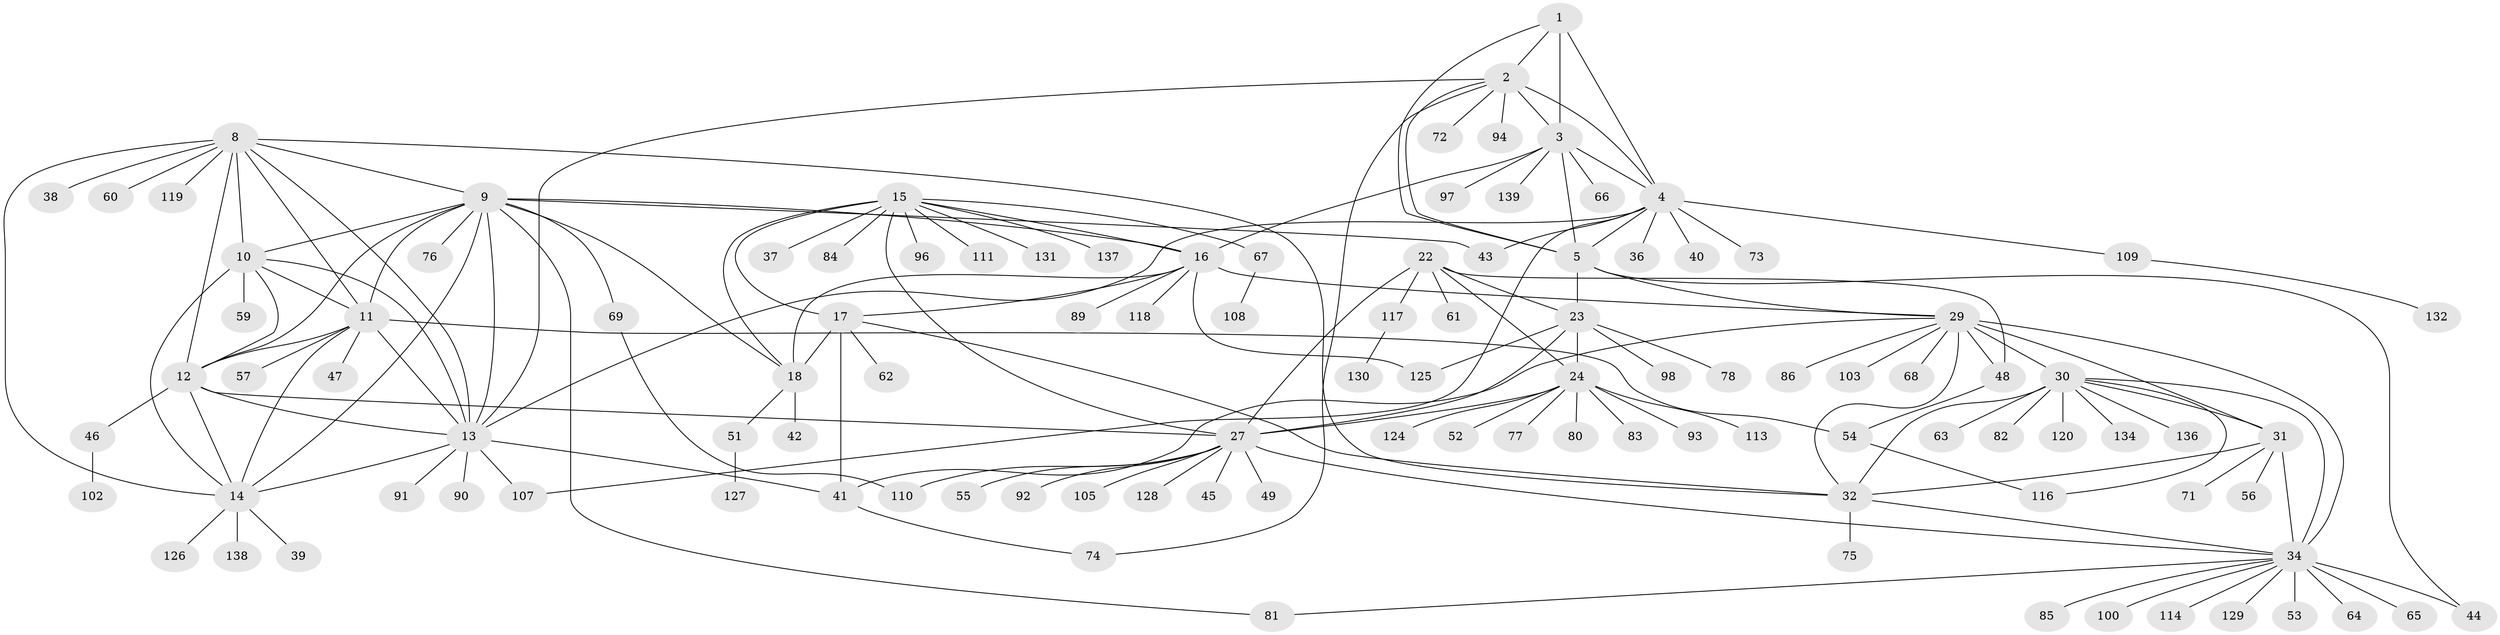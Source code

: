 // original degree distribution, {7: 0.03571428571428571, 11: 0.02142857142857143, 6: 0.007142857142857143, 10: 0.03571428571428571, 12: 0.02142857142857143, 8: 0.03571428571428571, 9: 0.07142857142857142, 13: 0.014285714285714285, 17: 0.007142857142857143, 1: 0.5642857142857143, 2: 0.15, 4: 0.007142857142857143, 3: 0.02857142857142857}
// Generated by graph-tools (version 1.1) at 2025/42/03/06/25 10:42:07]
// undirected, 111 vertices, 164 edges
graph export_dot {
graph [start="1"]
  node [color=gray90,style=filled];
  1 [super="+106"];
  2 [super="+115"];
  3 [super="+6"];
  4 [super="+7"];
  5 [super="+121"];
  8 [super="+70"];
  9 [super="+133"];
  10 [super="+95"];
  11 [super="+50"];
  12 [super="+140"];
  13 [super="+123"];
  14;
  15 [super="+20"];
  16 [super="+21"];
  17 [super="+112"];
  18 [super="+19"];
  22;
  23 [super="+26"];
  24 [super="+25"];
  27 [super="+28"];
  29 [super="+33"];
  30 [super="+35"];
  31 [super="+87"];
  32 [super="+101"];
  34 [super="+135"];
  36;
  37;
  38 [super="+58"];
  39;
  40;
  41;
  42;
  43;
  44 [super="+79"];
  45;
  46 [super="+122"];
  47;
  48;
  49;
  51;
  52;
  53;
  54;
  55;
  56;
  57 [super="+88"];
  59;
  60;
  61;
  62;
  63;
  64;
  65;
  66;
  67;
  68 [super="+104"];
  69;
  71;
  72;
  73;
  74;
  75;
  76;
  77;
  78;
  80;
  81;
  82;
  83;
  84;
  85;
  86;
  89;
  90;
  91;
  92;
  93;
  94;
  96;
  97 [super="+99"];
  98;
  100;
  102;
  103;
  105;
  107;
  108;
  109;
  110;
  111;
  113;
  114;
  116;
  117;
  118;
  119;
  120;
  124;
  125;
  126;
  127;
  128;
  129;
  130;
  131;
  132;
  134;
  136;
  137;
  138;
  139;
  1 -- 2;
  1 -- 3 [weight=2];
  1 -- 4 [weight=2];
  1 -- 5;
  2 -- 3 [weight=2];
  2 -- 4 [weight=2];
  2 -- 5;
  2 -- 13;
  2 -- 72;
  2 -- 74;
  2 -- 94;
  3 -- 4 [weight=4];
  3 -- 5 [weight=2];
  3 -- 97;
  3 -- 66;
  3 -- 139;
  3 -- 16;
  4 -- 5 [weight=2];
  4 -- 73;
  4 -- 36;
  4 -- 40;
  4 -- 107;
  4 -- 43;
  4 -- 109;
  4 -- 13;
  5 -- 23;
  5 -- 29;
  5 -- 44;
  8 -- 9;
  8 -- 10;
  8 -- 11;
  8 -- 12;
  8 -- 13;
  8 -- 14;
  8 -- 32;
  8 -- 38;
  8 -- 60;
  8 -- 119;
  9 -- 10;
  9 -- 11;
  9 -- 12;
  9 -- 13;
  9 -- 14;
  9 -- 16;
  9 -- 43;
  9 -- 69;
  9 -- 76;
  9 -- 81;
  9 -- 18;
  10 -- 11;
  10 -- 12;
  10 -- 13;
  10 -- 14;
  10 -- 59;
  11 -- 12;
  11 -- 13;
  11 -- 14;
  11 -- 47;
  11 -- 57;
  11 -- 54;
  12 -- 13;
  12 -- 14;
  12 -- 27;
  12 -- 46;
  13 -- 14;
  13 -- 41;
  13 -- 90;
  13 -- 91;
  13 -- 107;
  14 -- 39;
  14 -- 126;
  14 -- 138;
  15 -- 16 [weight=4];
  15 -- 17 [weight=2];
  15 -- 18 [weight=4];
  15 -- 137;
  15 -- 96;
  15 -- 67;
  15 -- 131;
  15 -- 37;
  15 -- 111;
  15 -- 84;
  15 -- 27;
  16 -- 17 [weight=2];
  16 -- 18 [weight=4];
  16 -- 89;
  16 -- 125;
  16 -- 29;
  16 -- 118;
  17 -- 18 [weight=2];
  17 -- 62;
  17 -- 41;
  17 -- 32;
  18 -- 42;
  18 -- 51;
  22 -- 23 [weight=2];
  22 -- 24 [weight=2];
  22 -- 27 [weight=2];
  22 -- 48;
  22 -- 61;
  22 -- 117;
  23 -- 24 [weight=4];
  23 -- 27 [weight=4];
  23 -- 125;
  23 -- 98;
  23 -- 78;
  24 -- 27 [weight=4];
  24 -- 77;
  24 -- 80;
  24 -- 83;
  24 -- 113;
  24 -- 52;
  24 -- 124;
  24 -- 93;
  27 -- 55;
  27 -- 92;
  27 -- 105;
  27 -- 110;
  27 -- 128;
  27 -- 34;
  27 -- 45;
  27 -- 49;
  29 -- 30 [weight=4];
  29 -- 31 [weight=2];
  29 -- 32 [weight=2];
  29 -- 34 [weight=2];
  29 -- 41;
  29 -- 68;
  29 -- 103;
  29 -- 48;
  29 -- 86;
  30 -- 31 [weight=2];
  30 -- 32 [weight=2];
  30 -- 34 [weight=2];
  30 -- 63;
  30 -- 116;
  30 -- 134;
  30 -- 136;
  30 -- 82;
  30 -- 120;
  31 -- 32;
  31 -- 34;
  31 -- 56;
  31 -- 71;
  32 -- 34;
  32 -- 75;
  34 -- 44;
  34 -- 53;
  34 -- 64;
  34 -- 65;
  34 -- 81;
  34 -- 85;
  34 -- 100;
  34 -- 114;
  34 -- 129;
  41 -- 74;
  46 -- 102;
  48 -- 54;
  51 -- 127;
  54 -- 116;
  67 -- 108;
  69 -- 110;
  109 -- 132;
  117 -- 130;
}
